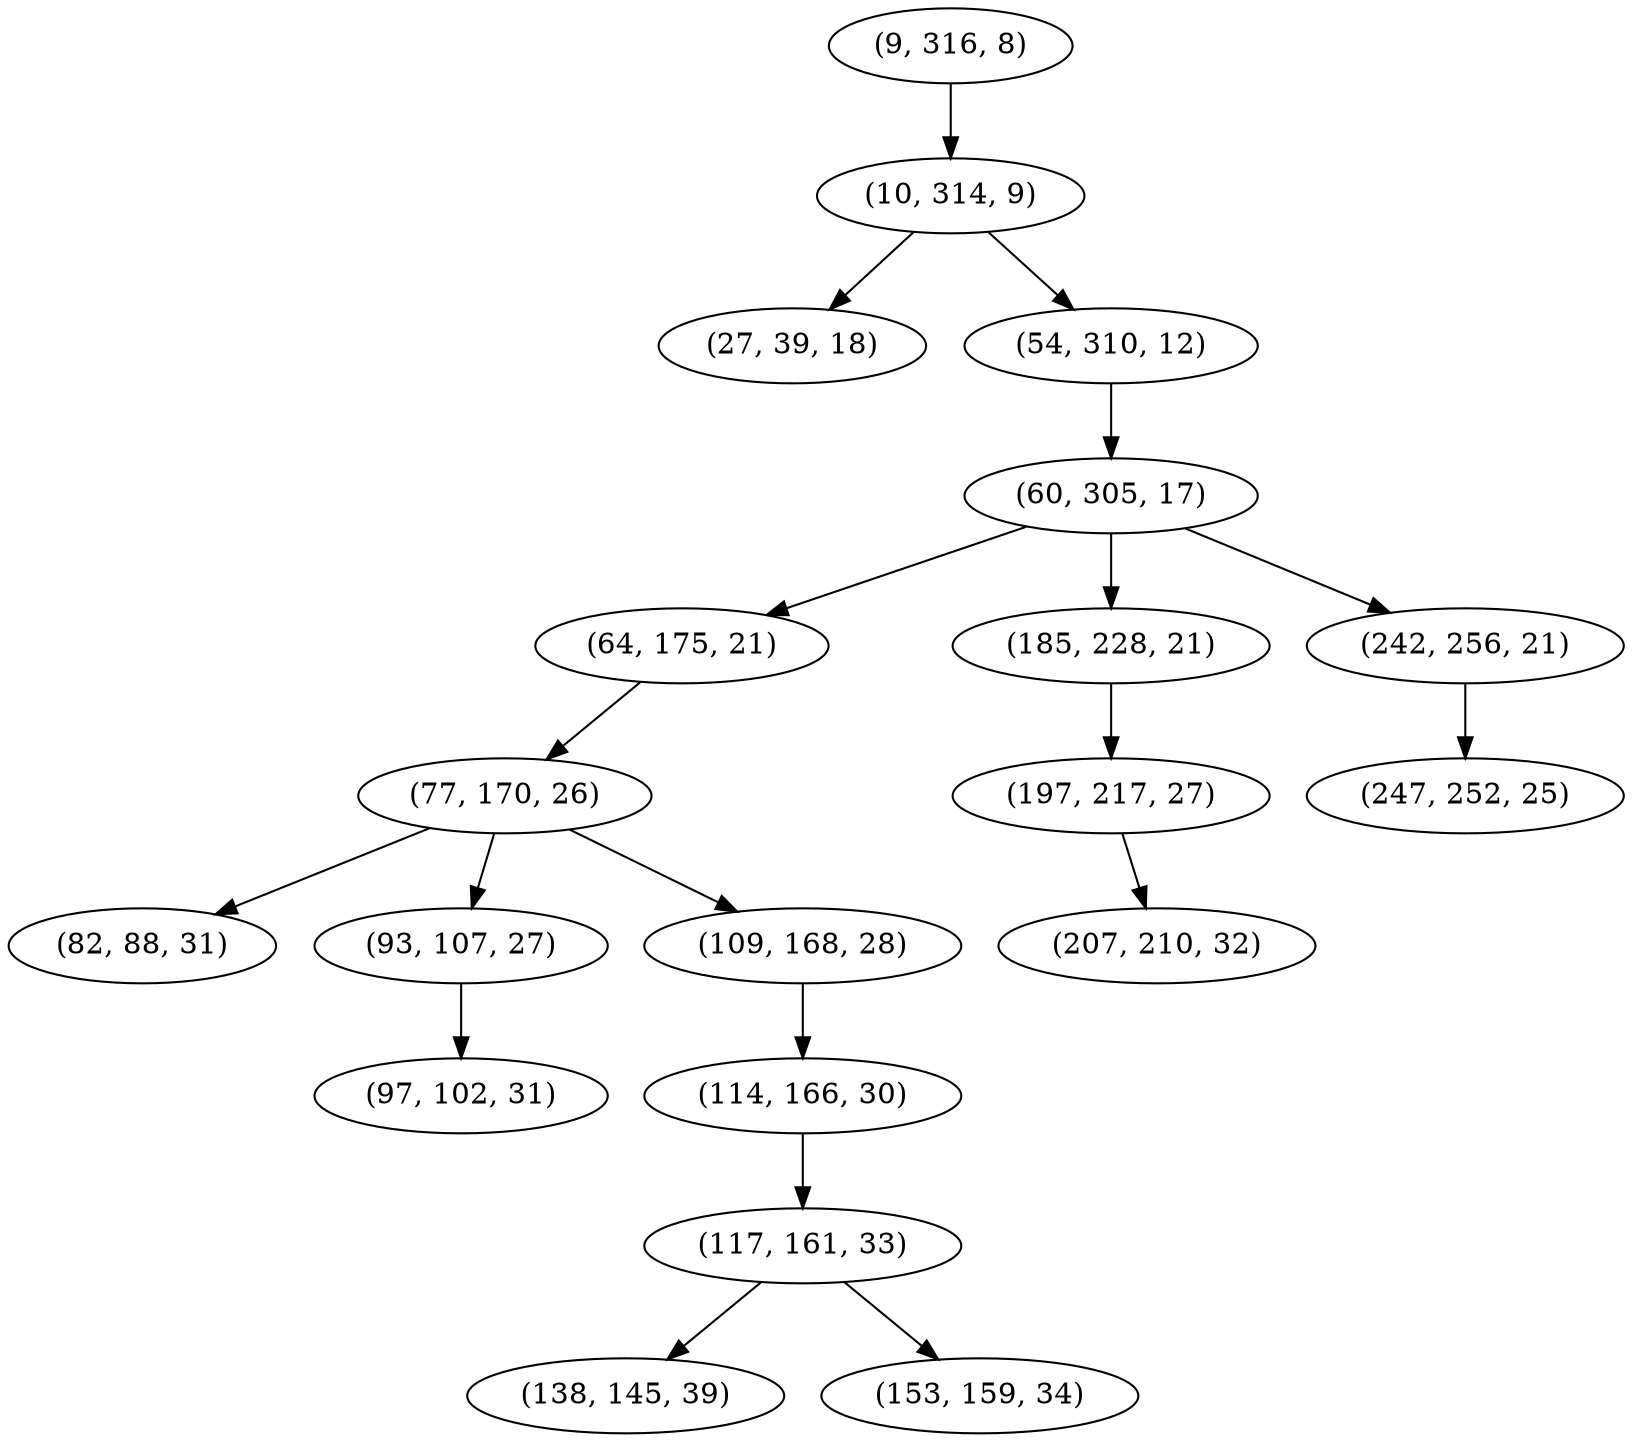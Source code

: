 digraph tree {
    "(9, 316, 8)";
    "(10, 314, 9)";
    "(27, 39, 18)";
    "(54, 310, 12)";
    "(60, 305, 17)";
    "(64, 175, 21)";
    "(77, 170, 26)";
    "(82, 88, 31)";
    "(93, 107, 27)";
    "(97, 102, 31)";
    "(109, 168, 28)";
    "(114, 166, 30)";
    "(117, 161, 33)";
    "(138, 145, 39)";
    "(153, 159, 34)";
    "(185, 228, 21)";
    "(197, 217, 27)";
    "(207, 210, 32)";
    "(242, 256, 21)";
    "(247, 252, 25)";
    "(9, 316, 8)" -> "(10, 314, 9)";
    "(10, 314, 9)" -> "(27, 39, 18)";
    "(10, 314, 9)" -> "(54, 310, 12)";
    "(54, 310, 12)" -> "(60, 305, 17)";
    "(60, 305, 17)" -> "(64, 175, 21)";
    "(60, 305, 17)" -> "(185, 228, 21)";
    "(60, 305, 17)" -> "(242, 256, 21)";
    "(64, 175, 21)" -> "(77, 170, 26)";
    "(77, 170, 26)" -> "(82, 88, 31)";
    "(77, 170, 26)" -> "(93, 107, 27)";
    "(77, 170, 26)" -> "(109, 168, 28)";
    "(93, 107, 27)" -> "(97, 102, 31)";
    "(109, 168, 28)" -> "(114, 166, 30)";
    "(114, 166, 30)" -> "(117, 161, 33)";
    "(117, 161, 33)" -> "(138, 145, 39)";
    "(117, 161, 33)" -> "(153, 159, 34)";
    "(185, 228, 21)" -> "(197, 217, 27)";
    "(197, 217, 27)" -> "(207, 210, 32)";
    "(242, 256, 21)" -> "(247, 252, 25)";
}
